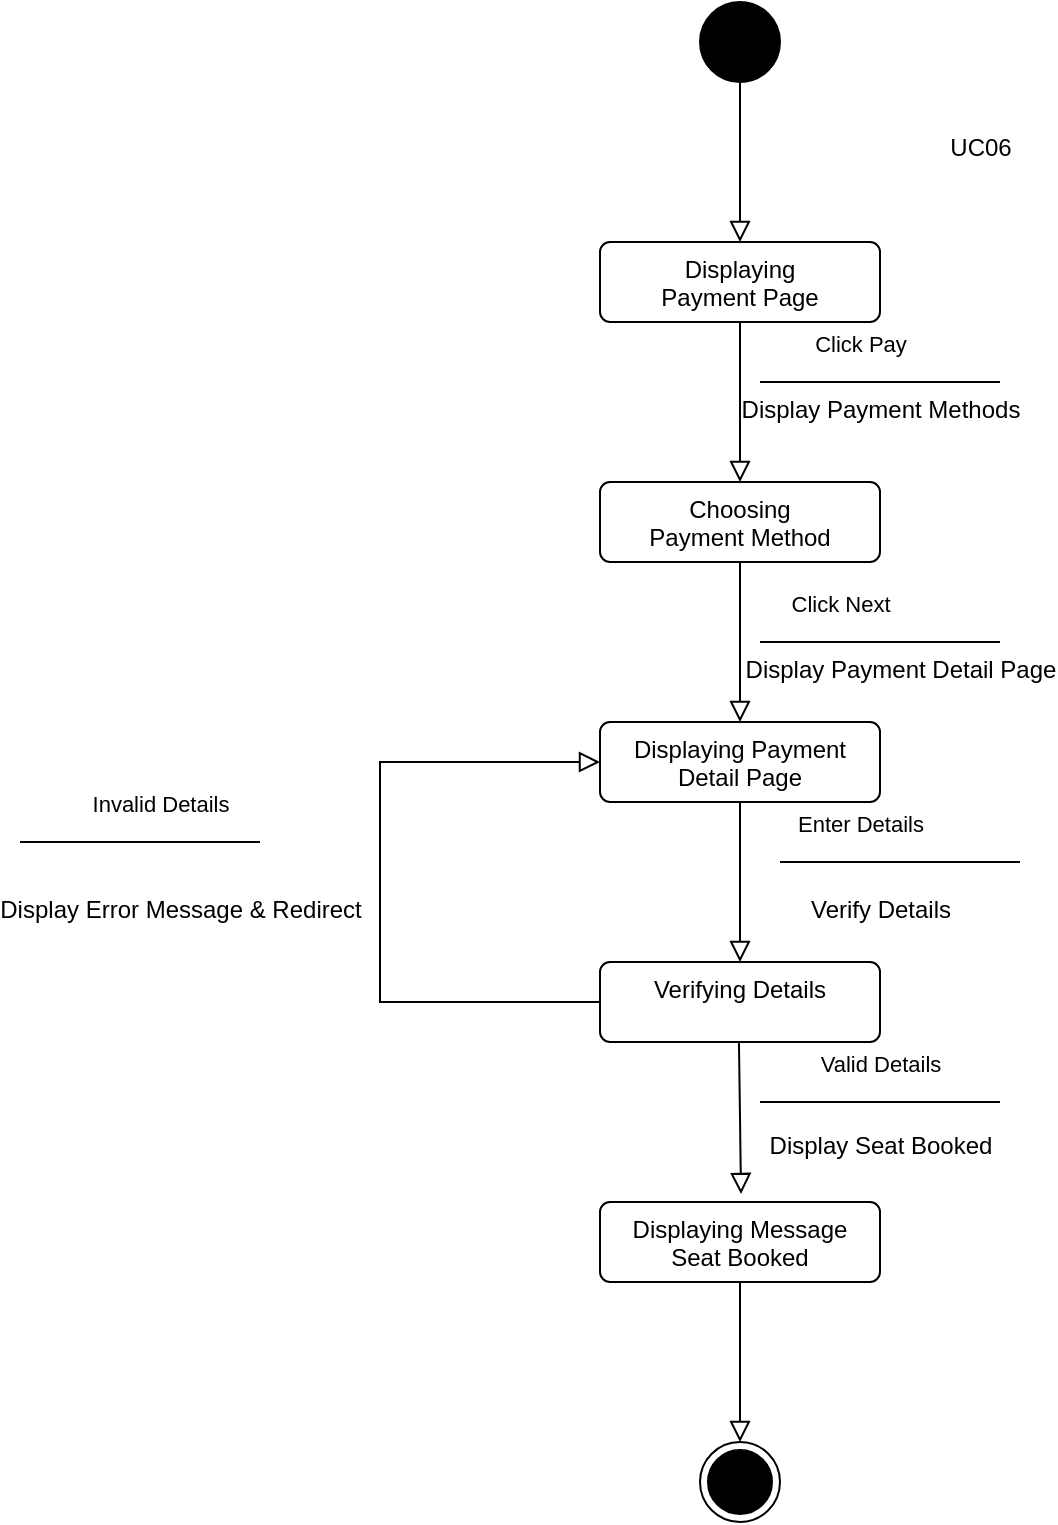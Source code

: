 <mxfile version="24.7.6" pages="2">
  <diagram name="Page-1" id="wuWeOiGXjatXH0zTAHsf">
    <mxGraphModel dx="880" dy="468" grid="1" gridSize="10" guides="1" tooltips="1" connect="1" arrows="1" fold="1" page="1" pageScale="1" pageWidth="4681" pageHeight="3300" math="0" shadow="0">
      <root>
        <mxCell id="0" />
        <mxCell id="1" parent="0" />
        <mxCell id="rKYOqkBUNbE8NOxmCGFh-1" value="" style="ellipse;fillColor=strokeColor;html=1;" vertex="1" parent="1">
          <mxGeometry x="440" width="40" height="40" as="geometry" />
        </mxCell>
        <mxCell id="rKYOqkBUNbE8NOxmCGFh-2" value="" style="endArrow=block;html=1;rounded=0;align=center;verticalAlign=bottom;endFill=0;labelBackgroundColor=none;endSize=8;exitX=0.5;exitY=1;exitDx=0;exitDy=0;" edge="1" parent="1" source="rKYOqkBUNbE8NOxmCGFh-1">
          <mxGeometry relative="1" as="geometry">
            <mxPoint x="370" y="250" as="sourcePoint" />
            <mxPoint x="460" y="120" as="targetPoint" />
          </mxGeometry>
        </mxCell>
        <mxCell id="rKYOqkBUNbE8NOxmCGFh-3" value="" style="resizable=0;html=1;align=center;verticalAlign=top;labelBackgroundColor=none;" connectable="0" vertex="1" parent="rKYOqkBUNbE8NOxmCGFh-2">
          <mxGeometry relative="1" as="geometry" />
        </mxCell>
        <mxCell id="rKYOqkBUNbE8NOxmCGFh-4" value="Displaying&lt;br&gt;Payment Page" style="html=1;align=center;verticalAlign=top;rounded=1;absoluteArcSize=1;arcSize=10;dashed=0;whiteSpace=wrap;" vertex="1" parent="1">
          <mxGeometry x="390" y="120" width="140" height="40" as="geometry" />
        </mxCell>
        <mxCell id="rKYOqkBUNbE8NOxmCGFh-6" value="Click Pay" style="endArrow=block;html=1;rounded=0;align=center;verticalAlign=bottom;endFill=0;labelBackgroundColor=none;endSize=8;exitX=0.5;exitY=1;exitDx=0;exitDy=0;" edge="1" parent="1" source="rKYOqkBUNbE8NOxmCGFh-4">
          <mxGeometry x="-0.5" y="60" relative="1" as="geometry">
            <mxPoint x="370" y="250" as="sourcePoint" />
            <mxPoint x="460" y="240" as="targetPoint" />
            <mxPoint as="offset" />
          </mxGeometry>
        </mxCell>
        <mxCell id="rKYOqkBUNbE8NOxmCGFh-7" value="Display Payment Methods" style="resizable=0;html=1;align=center;verticalAlign=top;labelBackgroundColor=none;" connectable="0" vertex="1" parent="rKYOqkBUNbE8NOxmCGFh-6">
          <mxGeometry relative="1" as="geometry">
            <mxPoint x="70" y="-10" as="offset" />
          </mxGeometry>
        </mxCell>
        <mxCell id="rKYOqkBUNbE8NOxmCGFh-8" value="Choosing&lt;br&gt;Payment Method" style="html=1;align=center;verticalAlign=top;rounded=1;absoluteArcSize=1;arcSize=10;dashed=0;whiteSpace=wrap;" vertex="1" parent="1">
          <mxGeometry x="390" y="240" width="140" height="40" as="geometry" />
        </mxCell>
        <mxCell id="rKYOqkBUNbE8NOxmCGFh-10" value="Click Next" style="endArrow=block;html=1;rounded=0;align=center;verticalAlign=bottom;endFill=0;labelBackgroundColor=none;endSize=8;exitX=0.5;exitY=1;exitDx=0;exitDy=0;" edge="1" parent="1" source="rKYOqkBUNbE8NOxmCGFh-8">
          <mxGeometry x="-0.25" y="50" relative="1" as="geometry">
            <mxPoint x="280" y="350" as="sourcePoint" />
            <mxPoint x="460" y="360" as="targetPoint" />
            <mxPoint as="offset" />
          </mxGeometry>
        </mxCell>
        <mxCell id="rKYOqkBUNbE8NOxmCGFh-11" value="Display Payment Detail Page" style="resizable=0;html=1;align=center;verticalAlign=top;labelBackgroundColor=none;" connectable="0" vertex="1" parent="rKYOqkBUNbE8NOxmCGFh-10">
          <mxGeometry relative="1" as="geometry">
            <mxPoint x="80" as="offset" />
          </mxGeometry>
        </mxCell>
        <mxCell id="rKYOqkBUNbE8NOxmCGFh-12" value="Displaying Payment&lt;br&gt;Detail Page" style="html=1;align=center;verticalAlign=top;rounded=1;absoluteArcSize=1;arcSize=10;dashed=0;whiteSpace=wrap;" vertex="1" parent="1">
          <mxGeometry x="390" y="360" width="140" height="40" as="geometry" />
        </mxCell>
        <mxCell id="rKYOqkBUNbE8NOxmCGFh-13" value="Verifying Details" style="html=1;align=center;verticalAlign=top;rounded=1;absoluteArcSize=1;arcSize=10;dashed=0;whiteSpace=wrap;" vertex="1" parent="1">
          <mxGeometry x="390" y="480" width="140" height="40" as="geometry" />
        </mxCell>
        <mxCell id="rKYOqkBUNbE8NOxmCGFh-14" value="Displaying Message&lt;br&gt;Seat Booked" style="html=1;align=center;verticalAlign=top;rounded=1;absoluteArcSize=1;arcSize=10;dashed=0;whiteSpace=wrap;" vertex="1" parent="1">
          <mxGeometry x="390" y="600" width="140" height="40" as="geometry" />
        </mxCell>
        <mxCell id="rKYOqkBUNbE8NOxmCGFh-18" value="" style="endArrow=block;html=1;rounded=0;align=center;verticalAlign=bottom;endFill=0;labelBackgroundColor=none;endSize=8;exitX=0.5;exitY=1;exitDx=0;exitDy=0;" edge="1" parent="1" source="rKYOqkBUNbE8NOxmCGFh-14">
          <mxGeometry x="-0.25" y="70" relative="1" as="geometry">
            <mxPoint x="380" y="700" as="sourcePoint" />
            <mxPoint x="460" y="720" as="targetPoint" />
            <mxPoint as="offset" />
          </mxGeometry>
        </mxCell>
        <mxCell id="rKYOqkBUNbE8NOxmCGFh-20" value="Enter Details" style="endArrow=block;html=1;rounded=0;align=center;verticalAlign=bottom;endFill=0;labelBackgroundColor=none;endSize=8;exitX=0.5;exitY=1;exitDx=0;exitDy=0;entryX=0.5;entryY=0;entryDx=0;entryDy=0;" edge="1" parent="1" source="rKYOqkBUNbE8NOxmCGFh-12" target="rKYOqkBUNbE8NOxmCGFh-13">
          <mxGeometry x="-0.5" y="60" relative="1" as="geometry">
            <mxPoint x="530" y="460" as="sourcePoint" />
            <mxPoint x="690" y="460" as="targetPoint" />
            <mxPoint as="offset" />
          </mxGeometry>
        </mxCell>
        <mxCell id="rKYOqkBUNbE8NOxmCGFh-21" value="Verify Details" style="resizable=0;html=1;align=center;verticalAlign=top;labelBackgroundColor=none;" connectable="0" vertex="1" parent="rKYOqkBUNbE8NOxmCGFh-20">
          <mxGeometry relative="1" as="geometry">
            <mxPoint x="70" as="offset" />
          </mxGeometry>
        </mxCell>
        <mxCell id="rKYOqkBUNbE8NOxmCGFh-22" value="Valid Details" style="endArrow=block;html=1;rounded=0;align=center;verticalAlign=bottom;endFill=0;labelBackgroundColor=none;endSize=8;entryX=0.436;entryY=-0.1;entryDx=0;entryDy=0;entryPerimeter=0;" edge="1" parent="1">
          <mxGeometry x="-0.448" y="70" relative="1" as="geometry">
            <mxPoint x="459.48" y="520" as="sourcePoint" />
            <mxPoint x="460.52" y="596" as="targetPoint" />
            <mxPoint as="offset" />
          </mxGeometry>
        </mxCell>
        <mxCell id="rKYOqkBUNbE8NOxmCGFh-23" value="Display Seat Booked" style="resizable=0;html=1;align=center;verticalAlign=top;labelBackgroundColor=none;" connectable="0" vertex="1" parent="rKYOqkBUNbE8NOxmCGFh-22">
          <mxGeometry relative="1" as="geometry">
            <mxPoint x="70" as="offset" />
          </mxGeometry>
        </mxCell>
        <mxCell id="rKYOqkBUNbE8NOxmCGFh-24" value="" style="ellipse;html=1;shape=endState;fillColor=strokeColor;" vertex="1" parent="1">
          <mxGeometry x="440" y="720" width="40" height="40" as="geometry" />
        </mxCell>
        <mxCell id="rKYOqkBUNbE8NOxmCGFh-25" value="UC06" style="text;html=1;align=center;verticalAlign=middle;resizable=0;points=[];autosize=1;strokeColor=none;fillColor=none;" vertex="1" parent="1">
          <mxGeometry x="555" y="58" width="50" height="30" as="geometry" />
        </mxCell>
        <mxCell id="rKYOqkBUNbE8NOxmCGFh-30" value="" style="endArrow=none;html=1;endSize=12;startArrow=none;startSize=14;startFill=0;edgeStyle=orthogonalEdgeStyle;align=center;verticalAlign=bottom;endFill=0;rounded=0;" edge="1" parent="1">
          <mxGeometry y="3" relative="1" as="geometry">
            <mxPoint x="100" y="420" as="sourcePoint" />
            <mxPoint x="220" y="420" as="targetPoint" />
          </mxGeometry>
        </mxCell>
        <mxCell id="rKYOqkBUNbE8NOxmCGFh-31" value="" style="endArrow=none;html=1;endSize=12;startArrow=none;startSize=14;startFill=0;edgeStyle=orthogonalEdgeStyle;align=center;verticalAlign=bottom;endFill=0;rounded=0;" edge="1" parent="1">
          <mxGeometry y="3" relative="1" as="geometry">
            <mxPoint x="470" y="550" as="sourcePoint" />
            <mxPoint x="590" y="550" as="targetPoint" />
          </mxGeometry>
        </mxCell>
        <mxCell id="rKYOqkBUNbE8NOxmCGFh-32" value="" style="endArrow=none;html=1;endSize=12;startArrow=none;startSize=14;startFill=0;edgeStyle=orthogonalEdgeStyle;align=center;verticalAlign=bottom;endFill=0;rounded=0;" edge="1" parent="1">
          <mxGeometry y="3" relative="1" as="geometry">
            <mxPoint x="480" y="430" as="sourcePoint" />
            <mxPoint x="600" y="430" as="targetPoint" />
          </mxGeometry>
        </mxCell>
        <mxCell id="rKYOqkBUNbE8NOxmCGFh-33" value="" style="endArrow=none;html=1;endSize=12;startArrow=none;startSize=14;startFill=0;edgeStyle=orthogonalEdgeStyle;align=center;verticalAlign=bottom;endFill=0;rounded=0;" edge="1" parent="1">
          <mxGeometry y="3" relative="1" as="geometry">
            <mxPoint x="470" y="320" as="sourcePoint" />
            <mxPoint x="590" y="320" as="targetPoint" />
          </mxGeometry>
        </mxCell>
        <mxCell id="rKYOqkBUNbE8NOxmCGFh-34" value="" style="endArrow=none;html=1;endSize=12;startArrow=none;startSize=14;startFill=0;edgeStyle=orthogonalEdgeStyle;align=center;verticalAlign=bottom;endFill=0;rounded=0;" edge="1" parent="1">
          <mxGeometry y="3" relative="1" as="geometry">
            <mxPoint x="470" y="190" as="sourcePoint" />
            <mxPoint x="590" y="190" as="targetPoint" />
          </mxGeometry>
        </mxCell>
        <mxCell id="rKYOqkBUNbE8NOxmCGFh-35" value="Invalid Details" style="endArrow=block;html=1;rounded=0;align=center;verticalAlign=bottom;endFill=0;labelBackgroundColor=none;endSize=8;exitX=0;exitY=0.5;exitDx=0;exitDy=0;entryX=0;entryY=0.5;entryDx=0;entryDy=0;" edge="1" parent="1" source="rKYOqkBUNbE8NOxmCGFh-13" target="rKYOqkBUNbE8NOxmCGFh-12">
          <mxGeometry x="0.176" y="110" relative="1" as="geometry">
            <mxPoint x="370" y="450" as="sourcePoint" />
            <mxPoint x="240" y="480" as="targetPoint" />
            <Array as="points">
              <mxPoint x="280" y="500" />
              <mxPoint x="280" y="380" />
            </Array>
            <mxPoint as="offset" />
          </mxGeometry>
        </mxCell>
        <mxCell id="rKYOqkBUNbE8NOxmCGFh-36" value="Display Error Message &amp;amp; Redirect" style="resizable=0;html=1;align=center;verticalAlign=top;labelBackgroundColor=none;" connectable="0" vertex="1" parent="rKYOqkBUNbE8NOxmCGFh-35">
          <mxGeometry relative="1" as="geometry">
            <mxPoint x="-100" as="offset" />
          </mxGeometry>
        </mxCell>
      </root>
    </mxGraphModel>
  </diagram>
  <diagram id="mILGIaq-GjUOSuEQlh4l" name="Page-2">
    <mxGraphModel grid="1" page="1" gridSize="10" guides="1" tooltips="1" connect="1" arrows="1" fold="1" pageScale="1" pageWidth="4681" pageHeight="3300" math="0" shadow="0">
      <root>
        <mxCell id="0" />
        <mxCell id="1" parent="0" />
      </root>
    </mxGraphModel>
  </diagram>
</mxfile>

